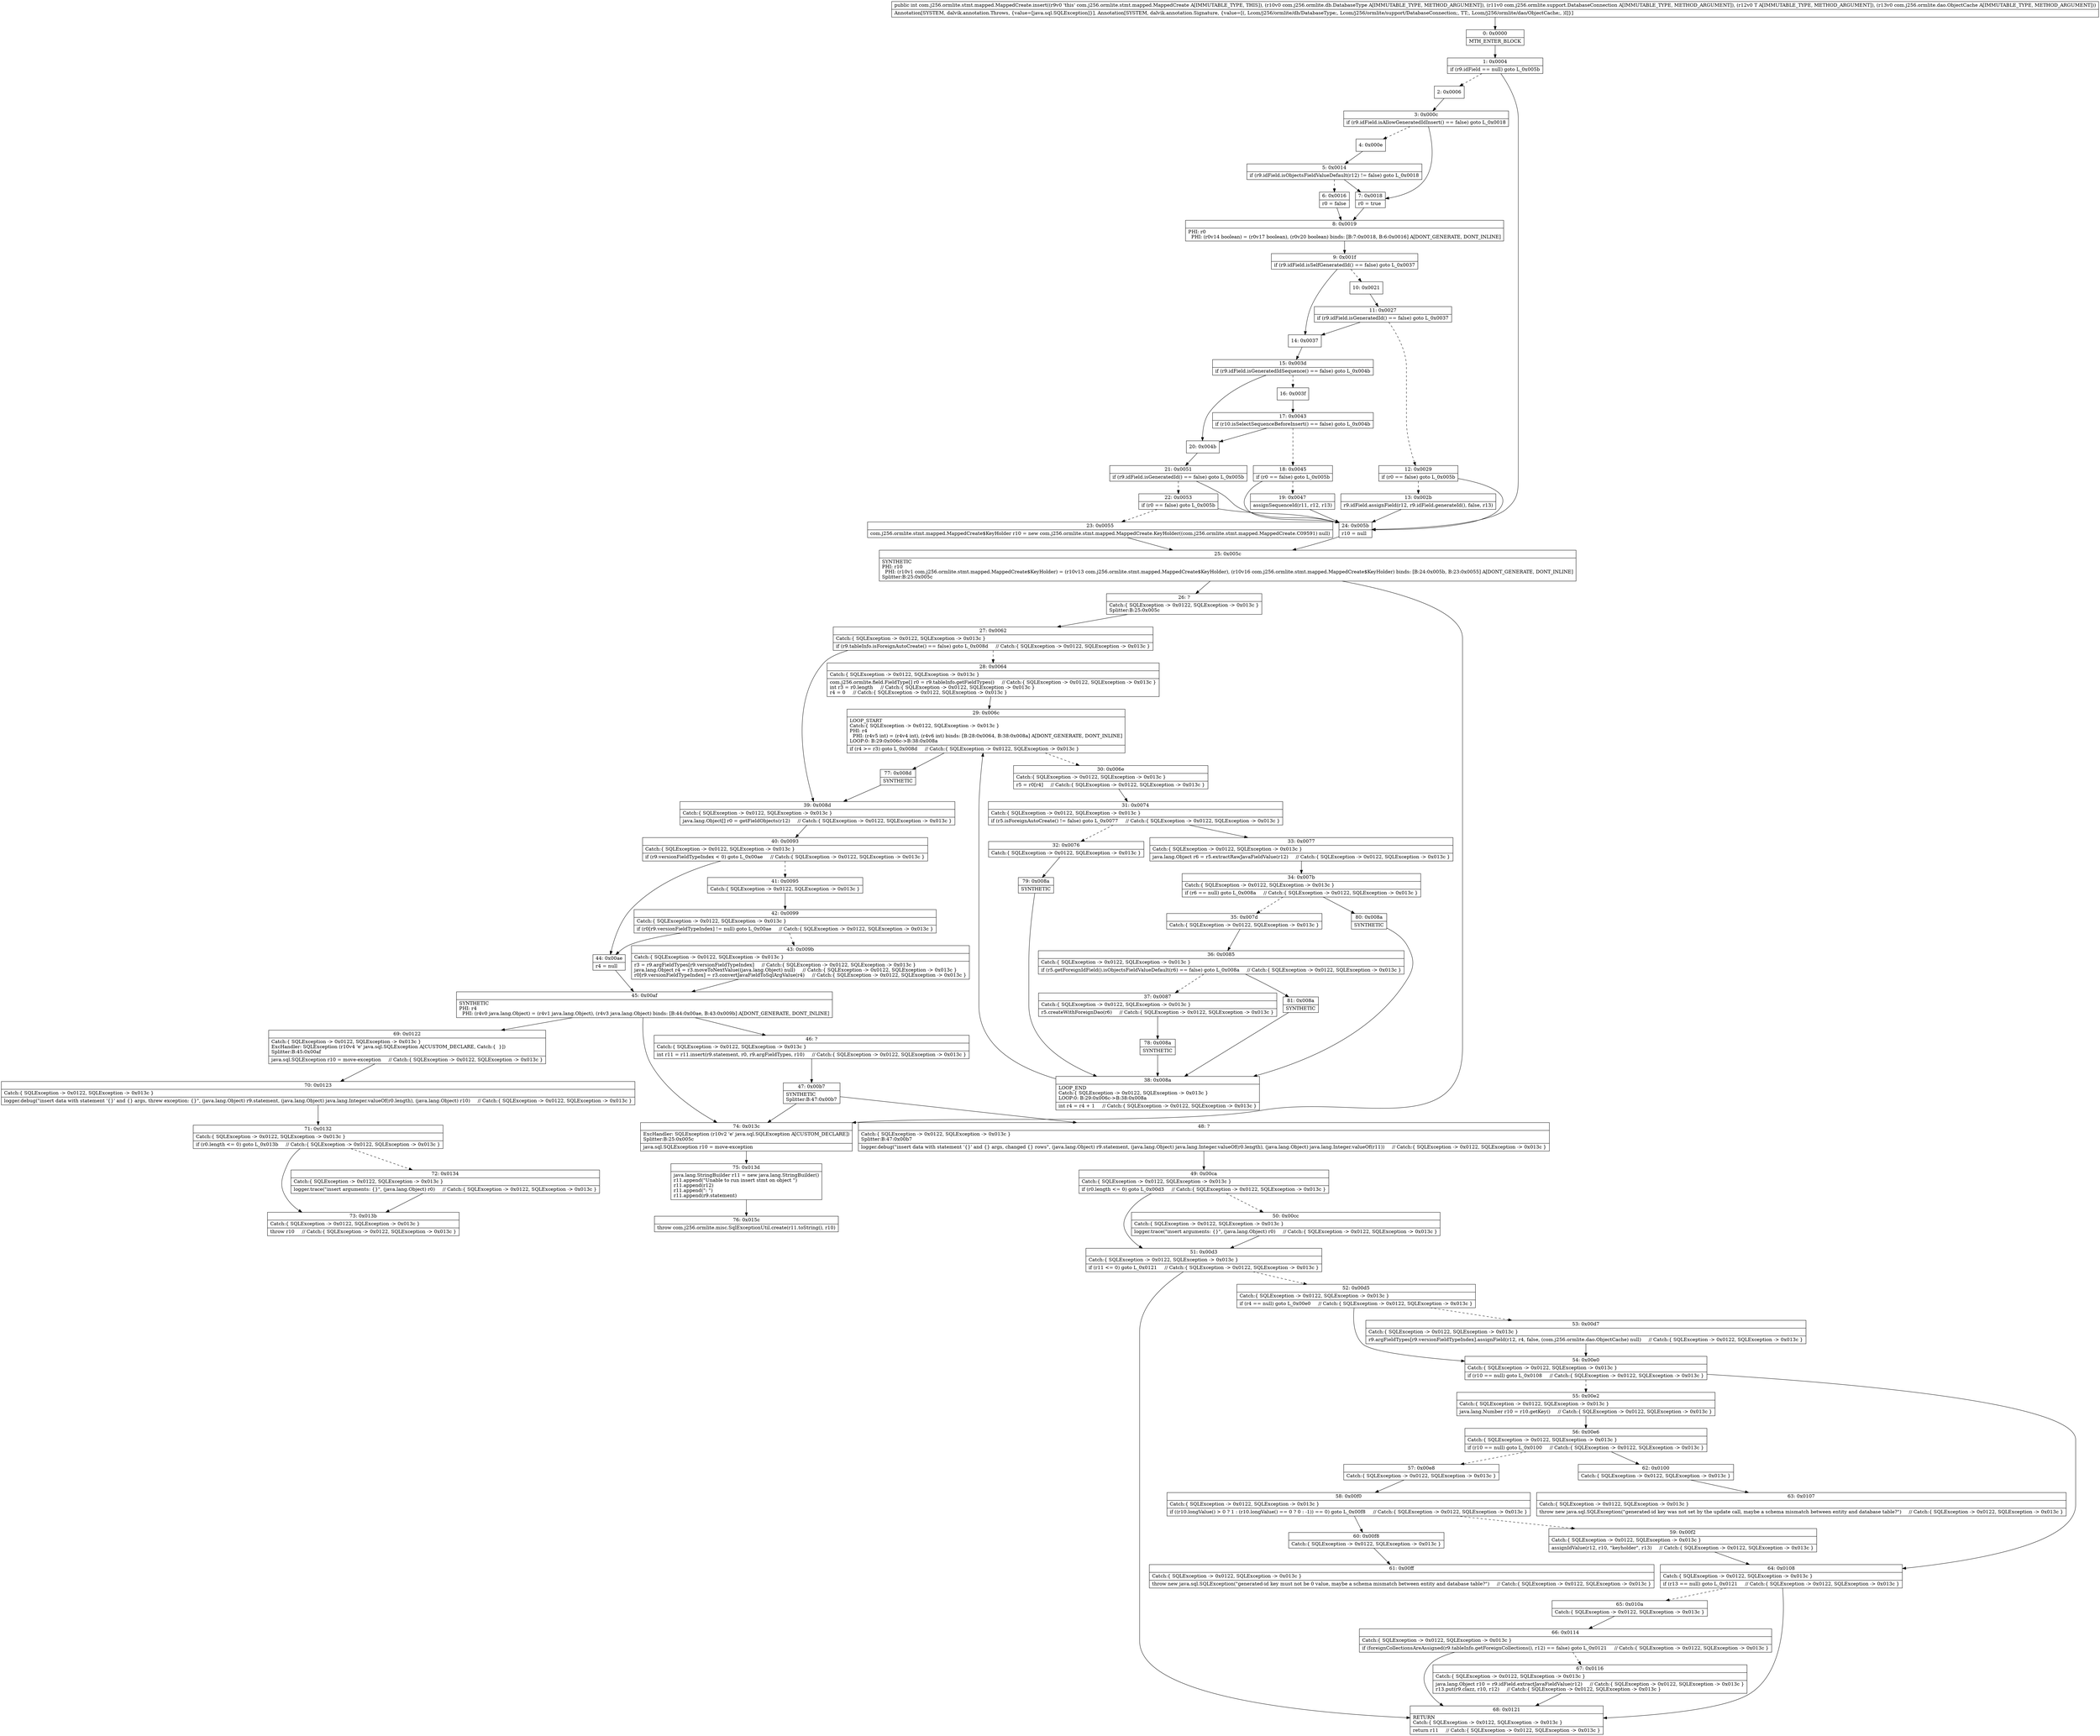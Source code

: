 digraph "CFG forcom.j256.ormlite.stmt.mapped.MappedCreate.insert(Lcom\/j256\/ormlite\/db\/DatabaseType;Lcom\/j256\/ormlite\/support\/DatabaseConnection;Ljava\/lang\/Object;Lcom\/j256\/ormlite\/dao\/ObjectCache;)I" {
Node_0 [shape=record,label="{0\:\ 0x0000|MTH_ENTER_BLOCK\l}"];
Node_1 [shape=record,label="{1\:\ 0x0004|if (r9.idField == null) goto L_0x005b\l}"];
Node_2 [shape=record,label="{2\:\ 0x0006}"];
Node_3 [shape=record,label="{3\:\ 0x000c|if (r9.idField.isAllowGeneratedIdInsert() == false) goto L_0x0018\l}"];
Node_4 [shape=record,label="{4\:\ 0x000e}"];
Node_5 [shape=record,label="{5\:\ 0x0014|if (r9.idField.isObjectsFieldValueDefault(r12) != false) goto L_0x0018\l}"];
Node_6 [shape=record,label="{6\:\ 0x0016|r0 = false\l}"];
Node_7 [shape=record,label="{7\:\ 0x0018|r0 = true\l}"];
Node_8 [shape=record,label="{8\:\ 0x0019|PHI: r0 \l  PHI: (r0v14 boolean) = (r0v17 boolean), (r0v20 boolean) binds: [B:7:0x0018, B:6:0x0016] A[DONT_GENERATE, DONT_INLINE]\l}"];
Node_9 [shape=record,label="{9\:\ 0x001f|if (r9.idField.isSelfGeneratedId() == false) goto L_0x0037\l}"];
Node_10 [shape=record,label="{10\:\ 0x0021}"];
Node_11 [shape=record,label="{11\:\ 0x0027|if (r9.idField.isGeneratedId() == false) goto L_0x0037\l}"];
Node_12 [shape=record,label="{12\:\ 0x0029|if (r0 == false) goto L_0x005b\l}"];
Node_13 [shape=record,label="{13\:\ 0x002b|r9.idField.assignField(r12, r9.idField.generateId(), false, r13)\l}"];
Node_14 [shape=record,label="{14\:\ 0x0037}"];
Node_15 [shape=record,label="{15\:\ 0x003d|if (r9.idField.isGeneratedIdSequence() == false) goto L_0x004b\l}"];
Node_16 [shape=record,label="{16\:\ 0x003f}"];
Node_17 [shape=record,label="{17\:\ 0x0043|if (r10.isSelectSequenceBeforeInsert() == false) goto L_0x004b\l}"];
Node_18 [shape=record,label="{18\:\ 0x0045|if (r0 == false) goto L_0x005b\l}"];
Node_19 [shape=record,label="{19\:\ 0x0047|assignSequenceId(r11, r12, r13)\l}"];
Node_20 [shape=record,label="{20\:\ 0x004b}"];
Node_21 [shape=record,label="{21\:\ 0x0051|if (r9.idField.isGeneratedId() == false) goto L_0x005b\l}"];
Node_22 [shape=record,label="{22\:\ 0x0053|if (r0 == false) goto L_0x005b\l}"];
Node_23 [shape=record,label="{23\:\ 0x0055|com.j256.ormlite.stmt.mapped.MappedCreate$KeyHolder r10 = new com.j256.ormlite.stmt.mapped.MappedCreate.KeyHolder((com.j256.ormlite.stmt.mapped.MappedCreate.C09591) null)\l}"];
Node_24 [shape=record,label="{24\:\ 0x005b|r10 = null\l}"];
Node_25 [shape=record,label="{25\:\ 0x005c|SYNTHETIC\lPHI: r10 \l  PHI: (r10v1 com.j256.ormlite.stmt.mapped.MappedCreate$KeyHolder) = (r10v13 com.j256.ormlite.stmt.mapped.MappedCreate$KeyHolder), (r10v16 com.j256.ormlite.stmt.mapped.MappedCreate$KeyHolder) binds: [B:24:0x005b, B:23:0x0055] A[DONT_GENERATE, DONT_INLINE]\lSplitter:B:25:0x005c\l}"];
Node_26 [shape=record,label="{26\:\ ?|Catch:\{ SQLException \-\> 0x0122, SQLException \-\> 0x013c \}\lSplitter:B:25:0x005c\l}"];
Node_27 [shape=record,label="{27\:\ 0x0062|Catch:\{ SQLException \-\> 0x0122, SQLException \-\> 0x013c \}\l|if (r9.tableInfo.isForeignAutoCreate() == false) goto L_0x008d     \/\/ Catch:\{ SQLException \-\> 0x0122, SQLException \-\> 0x013c \}\l}"];
Node_28 [shape=record,label="{28\:\ 0x0064|Catch:\{ SQLException \-\> 0x0122, SQLException \-\> 0x013c \}\l|com.j256.ormlite.field.FieldType[] r0 = r9.tableInfo.getFieldTypes()     \/\/ Catch:\{ SQLException \-\> 0x0122, SQLException \-\> 0x013c \}\lint r3 = r0.length     \/\/ Catch:\{ SQLException \-\> 0x0122, SQLException \-\> 0x013c \}\lr4 = 0     \/\/ Catch:\{ SQLException \-\> 0x0122, SQLException \-\> 0x013c \}\l}"];
Node_29 [shape=record,label="{29\:\ 0x006c|LOOP_START\lCatch:\{ SQLException \-\> 0x0122, SQLException \-\> 0x013c \}\lPHI: r4 \l  PHI: (r4v5 int) = (r4v4 int), (r4v6 int) binds: [B:28:0x0064, B:38:0x008a] A[DONT_GENERATE, DONT_INLINE]\lLOOP:0: B:29:0x006c\-\>B:38:0x008a\l|if (r4 \>= r3) goto L_0x008d     \/\/ Catch:\{ SQLException \-\> 0x0122, SQLException \-\> 0x013c \}\l}"];
Node_30 [shape=record,label="{30\:\ 0x006e|Catch:\{ SQLException \-\> 0x0122, SQLException \-\> 0x013c \}\l|r5 = r0[r4]     \/\/ Catch:\{ SQLException \-\> 0x0122, SQLException \-\> 0x013c \}\l}"];
Node_31 [shape=record,label="{31\:\ 0x0074|Catch:\{ SQLException \-\> 0x0122, SQLException \-\> 0x013c \}\l|if (r5.isForeignAutoCreate() != false) goto L_0x0077     \/\/ Catch:\{ SQLException \-\> 0x0122, SQLException \-\> 0x013c \}\l}"];
Node_32 [shape=record,label="{32\:\ 0x0076|Catch:\{ SQLException \-\> 0x0122, SQLException \-\> 0x013c \}\l}"];
Node_33 [shape=record,label="{33\:\ 0x0077|Catch:\{ SQLException \-\> 0x0122, SQLException \-\> 0x013c \}\l|java.lang.Object r6 = r5.extractRawJavaFieldValue(r12)     \/\/ Catch:\{ SQLException \-\> 0x0122, SQLException \-\> 0x013c \}\l}"];
Node_34 [shape=record,label="{34\:\ 0x007b|Catch:\{ SQLException \-\> 0x0122, SQLException \-\> 0x013c \}\l|if (r6 == null) goto L_0x008a     \/\/ Catch:\{ SQLException \-\> 0x0122, SQLException \-\> 0x013c \}\l}"];
Node_35 [shape=record,label="{35\:\ 0x007d|Catch:\{ SQLException \-\> 0x0122, SQLException \-\> 0x013c \}\l}"];
Node_36 [shape=record,label="{36\:\ 0x0085|Catch:\{ SQLException \-\> 0x0122, SQLException \-\> 0x013c \}\l|if (r5.getForeignIdField().isObjectsFieldValueDefault(r6) == false) goto L_0x008a     \/\/ Catch:\{ SQLException \-\> 0x0122, SQLException \-\> 0x013c \}\l}"];
Node_37 [shape=record,label="{37\:\ 0x0087|Catch:\{ SQLException \-\> 0x0122, SQLException \-\> 0x013c \}\l|r5.createWithForeignDao(r6)     \/\/ Catch:\{ SQLException \-\> 0x0122, SQLException \-\> 0x013c \}\l}"];
Node_38 [shape=record,label="{38\:\ 0x008a|LOOP_END\lCatch:\{ SQLException \-\> 0x0122, SQLException \-\> 0x013c \}\lLOOP:0: B:29:0x006c\-\>B:38:0x008a\l|int r4 = r4 + 1     \/\/ Catch:\{ SQLException \-\> 0x0122, SQLException \-\> 0x013c \}\l}"];
Node_39 [shape=record,label="{39\:\ 0x008d|Catch:\{ SQLException \-\> 0x0122, SQLException \-\> 0x013c \}\l|java.lang.Object[] r0 = getFieldObjects(r12)     \/\/ Catch:\{ SQLException \-\> 0x0122, SQLException \-\> 0x013c \}\l}"];
Node_40 [shape=record,label="{40\:\ 0x0093|Catch:\{ SQLException \-\> 0x0122, SQLException \-\> 0x013c \}\l|if (r9.versionFieldTypeIndex \< 0) goto L_0x00ae     \/\/ Catch:\{ SQLException \-\> 0x0122, SQLException \-\> 0x013c \}\l}"];
Node_41 [shape=record,label="{41\:\ 0x0095|Catch:\{ SQLException \-\> 0x0122, SQLException \-\> 0x013c \}\l}"];
Node_42 [shape=record,label="{42\:\ 0x0099|Catch:\{ SQLException \-\> 0x0122, SQLException \-\> 0x013c \}\l|if (r0[r9.versionFieldTypeIndex] != null) goto L_0x00ae     \/\/ Catch:\{ SQLException \-\> 0x0122, SQLException \-\> 0x013c \}\l}"];
Node_43 [shape=record,label="{43\:\ 0x009b|Catch:\{ SQLException \-\> 0x0122, SQLException \-\> 0x013c \}\l|r3 = r9.argFieldTypes[r9.versionFieldTypeIndex]     \/\/ Catch:\{ SQLException \-\> 0x0122, SQLException \-\> 0x013c \}\ljava.lang.Object r4 = r3.moveToNextValue((java.lang.Object) null)     \/\/ Catch:\{ SQLException \-\> 0x0122, SQLException \-\> 0x013c \}\lr0[r9.versionFieldTypeIndex] = r3.convertJavaFieldToSqlArgValue(r4)     \/\/ Catch:\{ SQLException \-\> 0x0122, SQLException \-\> 0x013c \}\l}"];
Node_44 [shape=record,label="{44\:\ 0x00ae|r4 = null\l}"];
Node_45 [shape=record,label="{45\:\ 0x00af|SYNTHETIC\lPHI: r4 \l  PHI: (r4v0 java.lang.Object) = (r4v1 java.lang.Object), (r4v3 java.lang.Object) binds: [B:44:0x00ae, B:43:0x009b] A[DONT_GENERATE, DONT_INLINE]\l}"];
Node_46 [shape=record,label="{46\:\ ?|Catch:\{ SQLException \-\> 0x0122, SQLException \-\> 0x013c \}\l|int r11 = r11.insert(r9.statement, r0, r9.argFieldTypes, r10)     \/\/ Catch:\{ SQLException \-\> 0x0122, SQLException \-\> 0x013c \}\l}"];
Node_47 [shape=record,label="{47\:\ 0x00b7|SYNTHETIC\lSplitter:B:47:0x00b7\l}"];
Node_48 [shape=record,label="{48\:\ ?|Catch:\{ SQLException \-\> 0x0122, SQLException \-\> 0x013c \}\lSplitter:B:47:0x00b7\l|logger.debug(\"insert data with statement '\{\}' and \{\} args, changed \{\} rows\", (java.lang.Object) r9.statement, (java.lang.Object) java.lang.Integer.valueOf(r0.length), (java.lang.Object) java.lang.Integer.valueOf(r11))     \/\/ Catch:\{ SQLException \-\> 0x0122, SQLException \-\> 0x013c \}\l}"];
Node_49 [shape=record,label="{49\:\ 0x00ca|Catch:\{ SQLException \-\> 0x0122, SQLException \-\> 0x013c \}\l|if (r0.length \<= 0) goto L_0x00d3     \/\/ Catch:\{ SQLException \-\> 0x0122, SQLException \-\> 0x013c \}\l}"];
Node_50 [shape=record,label="{50\:\ 0x00cc|Catch:\{ SQLException \-\> 0x0122, SQLException \-\> 0x013c \}\l|logger.trace(\"insert arguments: \{\}\", (java.lang.Object) r0)     \/\/ Catch:\{ SQLException \-\> 0x0122, SQLException \-\> 0x013c \}\l}"];
Node_51 [shape=record,label="{51\:\ 0x00d3|Catch:\{ SQLException \-\> 0x0122, SQLException \-\> 0x013c \}\l|if (r11 \<= 0) goto L_0x0121     \/\/ Catch:\{ SQLException \-\> 0x0122, SQLException \-\> 0x013c \}\l}"];
Node_52 [shape=record,label="{52\:\ 0x00d5|Catch:\{ SQLException \-\> 0x0122, SQLException \-\> 0x013c \}\l|if (r4 == null) goto L_0x00e0     \/\/ Catch:\{ SQLException \-\> 0x0122, SQLException \-\> 0x013c \}\l}"];
Node_53 [shape=record,label="{53\:\ 0x00d7|Catch:\{ SQLException \-\> 0x0122, SQLException \-\> 0x013c \}\l|r9.argFieldTypes[r9.versionFieldTypeIndex].assignField(r12, r4, false, (com.j256.ormlite.dao.ObjectCache) null)     \/\/ Catch:\{ SQLException \-\> 0x0122, SQLException \-\> 0x013c \}\l}"];
Node_54 [shape=record,label="{54\:\ 0x00e0|Catch:\{ SQLException \-\> 0x0122, SQLException \-\> 0x013c \}\l|if (r10 == null) goto L_0x0108     \/\/ Catch:\{ SQLException \-\> 0x0122, SQLException \-\> 0x013c \}\l}"];
Node_55 [shape=record,label="{55\:\ 0x00e2|Catch:\{ SQLException \-\> 0x0122, SQLException \-\> 0x013c \}\l|java.lang.Number r10 = r10.getKey()     \/\/ Catch:\{ SQLException \-\> 0x0122, SQLException \-\> 0x013c \}\l}"];
Node_56 [shape=record,label="{56\:\ 0x00e6|Catch:\{ SQLException \-\> 0x0122, SQLException \-\> 0x013c \}\l|if (r10 == null) goto L_0x0100     \/\/ Catch:\{ SQLException \-\> 0x0122, SQLException \-\> 0x013c \}\l}"];
Node_57 [shape=record,label="{57\:\ 0x00e8|Catch:\{ SQLException \-\> 0x0122, SQLException \-\> 0x013c \}\l}"];
Node_58 [shape=record,label="{58\:\ 0x00f0|Catch:\{ SQLException \-\> 0x0122, SQLException \-\> 0x013c \}\l|if ((r10.longValue() \> 0 ? 1 : (r10.longValue() == 0 ? 0 : \-1)) == 0) goto L_0x00f8     \/\/ Catch:\{ SQLException \-\> 0x0122, SQLException \-\> 0x013c \}\l}"];
Node_59 [shape=record,label="{59\:\ 0x00f2|Catch:\{ SQLException \-\> 0x0122, SQLException \-\> 0x013c \}\l|assignIdValue(r12, r10, \"keyholder\", r13)     \/\/ Catch:\{ SQLException \-\> 0x0122, SQLException \-\> 0x013c \}\l}"];
Node_60 [shape=record,label="{60\:\ 0x00f8|Catch:\{ SQLException \-\> 0x0122, SQLException \-\> 0x013c \}\l}"];
Node_61 [shape=record,label="{61\:\ 0x00ff|Catch:\{ SQLException \-\> 0x0122, SQLException \-\> 0x013c \}\l|throw new java.sql.SQLException(\"generated\-id key must not be 0 value, maybe a schema mismatch between entity and database table?\")     \/\/ Catch:\{ SQLException \-\> 0x0122, SQLException \-\> 0x013c \}\l}"];
Node_62 [shape=record,label="{62\:\ 0x0100|Catch:\{ SQLException \-\> 0x0122, SQLException \-\> 0x013c \}\l}"];
Node_63 [shape=record,label="{63\:\ 0x0107|Catch:\{ SQLException \-\> 0x0122, SQLException \-\> 0x013c \}\l|throw new java.sql.SQLException(\"generated\-id key was not set by the update call, maybe a schema mismatch between entity and database table?\")     \/\/ Catch:\{ SQLException \-\> 0x0122, SQLException \-\> 0x013c \}\l}"];
Node_64 [shape=record,label="{64\:\ 0x0108|Catch:\{ SQLException \-\> 0x0122, SQLException \-\> 0x013c \}\l|if (r13 == null) goto L_0x0121     \/\/ Catch:\{ SQLException \-\> 0x0122, SQLException \-\> 0x013c \}\l}"];
Node_65 [shape=record,label="{65\:\ 0x010a|Catch:\{ SQLException \-\> 0x0122, SQLException \-\> 0x013c \}\l}"];
Node_66 [shape=record,label="{66\:\ 0x0114|Catch:\{ SQLException \-\> 0x0122, SQLException \-\> 0x013c \}\l|if (foreignCollectionsAreAssigned(r9.tableInfo.getForeignCollections(), r12) == false) goto L_0x0121     \/\/ Catch:\{ SQLException \-\> 0x0122, SQLException \-\> 0x013c \}\l}"];
Node_67 [shape=record,label="{67\:\ 0x0116|Catch:\{ SQLException \-\> 0x0122, SQLException \-\> 0x013c \}\l|java.lang.Object r10 = r9.idField.extractJavaFieldValue(r12)     \/\/ Catch:\{ SQLException \-\> 0x0122, SQLException \-\> 0x013c \}\lr13.put(r9.clazz, r10, r12)     \/\/ Catch:\{ SQLException \-\> 0x0122, SQLException \-\> 0x013c \}\l}"];
Node_68 [shape=record,label="{68\:\ 0x0121|RETURN\lCatch:\{ SQLException \-\> 0x0122, SQLException \-\> 0x013c \}\l|return r11     \/\/ Catch:\{ SQLException \-\> 0x0122, SQLException \-\> 0x013c \}\l}"];
Node_69 [shape=record,label="{69\:\ 0x0122|Catch:\{ SQLException \-\> 0x0122, SQLException \-\> 0x013c \}\lExcHandler: SQLException (r10v4 'e' java.sql.SQLException A[CUSTOM_DECLARE, Catch:\{  \}])\lSplitter:B:45:0x00af\l|java.sql.SQLException r10 = move\-exception     \/\/ Catch:\{ SQLException \-\> 0x0122, SQLException \-\> 0x013c \}\l}"];
Node_70 [shape=record,label="{70\:\ 0x0123|Catch:\{ SQLException \-\> 0x0122, SQLException \-\> 0x013c \}\l|logger.debug(\"insert data with statement '\{\}' and \{\} args, threw exception: \{\}\", (java.lang.Object) r9.statement, (java.lang.Object) java.lang.Integer.valueOf(r0.length), (java.lang.Object) r10)     \/\/ Catch:\{ SQLException \-\> 0x0122, SQLException \-\> 0x013c \}\l}"];
Node_71 [shape=record,label="{71\:\ 0x0132|Catch:\{ SQLException \-\> 0x0122, SQLException \-\> 0x013c \}\l|if (r0.length \<= 0) goto L_0x013b     \/\/ Catch:\{ SQLException \-\> 0x0122, SQLException \-\> 0x013c \}\l}"];
Node_72 [shape=record,label="{72\:\ 0x0134|Catch:\{ SQLException \-\> 0x0122, SQLException \-\> 0x013c \}\l|logger.trace(\"insert arguments: \{\}\", (java.lang.Object) r0)     \/\/ Catch:\{ SQLException \-\> 0x0122, SQLException \-\> 0x013c \}\l}"];
Node_73 [shape=record,label="{73\:\ 0x013b|Catch:\{ SQLException \-\> 0x0122, SQLException \-\> 0x013c \}\l|throw r10     \/\/ Catch:\{ SQLException \-\> 0x0122, SQLException \-\> 0x013c \}\l}"];
Node_74 [shape=record,label="{74\:\ 0x013c|ExcHandler: SQLException (r10v2 'e' java.sql.SQLException A[CUSTOM_DECLARE])\lSplitter:B:25:0x005c\l|java.sql.SQLException r10 = move\-exception\l}"];
Node_75 [shape=record,label="{75\:\ 0x013d|java.lang.StringBuilder r11 = new java.lang.StringBuilder()\lr11.append(\"Unable to run insert stmt on object \")\lr11.append(r12)\lr11.append(\": \")\lr11.append(r9.statement)\l}"];
Node_76 [shape=record,label="{76\:\ 0x015c|throw com.j256.ormlite.misc.SqlExceptionUtil.create(r11.toString(), r10)\l}"];
Node_77 [shape=record,label="{77\:\ 0x008d|SYNTHETIC\l}"];
Node_78 [shape=record,label="{78\:\ 0x008a|SYNTHETIC\l}"];
Node_79 [shape=record,label="{79\:\ 0x008a|SYNTHETIC\l}"];
Node_80 [shape=record,label="{80\:\ 0x008a|SYNTHETIC\l}"];
Node_81 [shape=record,label="{81\:\ 0x008a|SYNTHETIC\l}"];
MethodNode[shape=record,label="{public int com.j256.ormlite.stmt.mapped.MappedCreate.insert((r9v0 'this' com.j256.ormlite.stmt.mapped.MappedCreate A[IMMUTABLE_TYPE, THIS]), (r10v0 com.j256.ormlite.db.DatabaseType A[IMMUTABLE_TYPE, METHOD_ARGUMENT]), (r11v0 com.j256.ormlite.support.DatabaseConnection A[IMMUTABLE_TYPE, METHOD_ARGUMENT]), (r12v0 T A[IMMUTABLE_TYPE, METHOD_ARGUMENT]), (r13v0 com.j256.ormlite.dao.ObjectCache A[IMMUTABLE_TYPE, METHOD_ARGUMENT]))  | Annotation[SYSTEM, dalvik.annotation.Throws, \{value=[java.sql.SQLException]\}], Annotation[SYSTEM, dalvik.annotation.Signature, \{value=[(, Lcom\/j256\/ormlite\/db\/DatabaseType;, Lcom\/j256\/ormlite\/support\/DatabaseConnection;, TT;, Lcom\/j256\/ormlite\/dao\/ObjectCache;, )I]\}]\l}"];
MethodNode -> Node_0;
Node_0 -> Node_1;
Node_1 -> Node_2[style=dashed];
Node_1 -> Node_24;
Node_2 -> Node_3;
Node_3 -> Node_4[style=dashed];
Node_3 -> Node_7;
Node_4 -> Node_5;
Node_5 -> Node_6[style=dashed];
Node_5 -> Node_7;
Node_6 -> Node_8;
Node_7 -> Node_8;
Node_8 -> Node_9;
Node_9 -> Node_10[style=dashed];
Node_9 -> Node_14;
Node_10 -> Node_11;
Node_11 -> Node_12[style=dashed];
Node_11 -> Node_14;
Node_12 -> Node_13[style=dashed];
Node_12 -> Node_24;
Node_13 -> Node_24;
Node_14 -> Node_15;
Node_15 -> Node_16[style=dashed];
Node_15 -> Node_20;
Node_16 -> Node_17;
Node_17 -> Node_18[style=dashed];
Node_17 -> Node_20;
Node_18 -> Node_19[style=dashed];
Node_18 -> Node_24;
Node_19 -> Node_24;
Node_20 -> Node_21;
Node_21 -> Node_22[style=dashed];
Node_21 -> Node_24;
Node_22 -> Node_23[style=dashed];
Node_22 -> Node_24;
Node_23 -> Node_25;
Node_24 -> Node_25;
Node_25 -> Node_26;
Node_25 -> Node_74;
Node_26 -> Node_27;
Node_27 -> Node_28[style=dashed];
Node_27 -> Node_39;
Node_28 -> Node_29;
Node_29 -> Node_30[style=dashed];
Node_29 -> Node_77;
Node_30 -> Node_31;
Node_31 -> Node_32[style=dashed];
Node_31 -> Node_33;
Node_32 -> Node_79;
Node_33 -> Node_34;
Node_34 -> Node_35[style=dashed];
Node_34 -> Node_80;
Node_35 -> Node_36;
Node_36 -> Node_37[style=dashed];
Node_36 -> Node_81;
Node_37 -> Node_78;
Node_38 -> Node_29;
Node_39 -> Node_40;
Node_40 -> Node_41[style=dashed];
Node_40 -> Node_44;
Node_41 -> Node_42;
Node_42 -> Node_43[style=dashed];
Node_42 -> Node_44;
Node_43 -> Node_45;
Node_44 -> Node_45;
Node_45 -> Node_46;
Node_45 -> Node_69;
Node_45 -> Node_74;
Node_46 -> Node_47;
Node_47 -> Node_48;
Node_47 -> Node_74;
Node_48 -> Node_49;
Node_49 -> Node_50[style=dashed];
Node_49 -> Node_51;
Node_50 -> Node_51;
Node_51 -> Node_52[style=dashed];
Node_51 -> Node_68;
Node_52 -> Node_53[style=dashed];
Node_52 -> Node_54;
Node_53 -> Node_54;
Node_54 -> Node_55[style=dashed];
Node_54 -> Node_64;
Node_55 -> Node_56;
Node_56 -> Node_57[style=dashed];
Node_56 -> Node_62;
Node_57 -> Node_58;
Node_58 -> Node_59[style=dashed];
Node_58 -> Node_60;
Node_59 -> Node_64;
Node_60 -> Node_61;
Node_62 -> Node_63;
Node_64 -> Node_65[style=dashed];
Node_64 -> Node_68;
Node_65 -> Node_66;
Node_66 -> Node_67[style=dashed];
Node_66 -> Node_68;
Node_67 -> Node_68;
Node_69 -> Node_70;
Node_70 -> Node_71;
Node_71 -> Node_72[style=dashed];
Node_71 -> Node_73;
Node_72 -> Node_73;
Node_74 -> Node_75;
Node_75 -> Node_76;
Node_77 -> Node_39;
Node_78 -> Node_38;
Node_79 -> Node_38;
Node_80 -> Node_38;
Node_81 -> Node_38;
}

